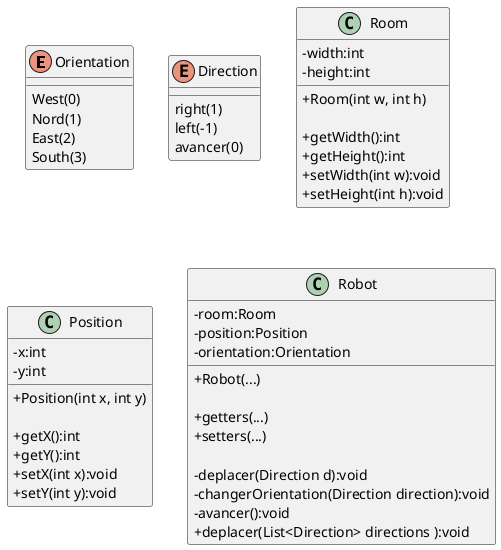 @startuml

skinparam classAttributeIconSize 0
enum Orientation {
  West(0)
  Nord(1)
  East(2)
  South(3)
}

enum Direction {
  right(1)
  left(-1)
  avancer(0)
}

class Room {
  -width:int
  -height:int

  +Room(int w, int h)

  +getWidth():int
  +getHeight():int
  +setWidth(int w):void
  +setHeight(int h):void
}

class Position {
  -x:int
  -y:int

  +Position(int x, int y)

  +getX():int
  +getY():int
  +setX(int x):void
  +setY(int y):void
}

class Robot {
  -room:Room
  -position:Position
  -orientation:Orientation

  +Robot(...)

  +getters(...)
  +setters(...)

  -deplacer(Direction d):void
  -changerOrientation(Direction direction):void
  -avancer():void
  +deplacer(List<Direction> directions ):void
}

@enduml